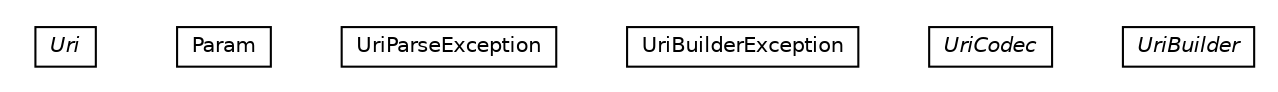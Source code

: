 #!/usr/local/bin/dot
#
# Class diagram 
# Generated by UMLGraph version R5_6-24-gf6e263 (http://www.umlgraph.org/)
#

digraph G {
	edge [fontname="Helvetica",fontsize=10,labelfontname="Helvetica",labelfontsize=10];
	node [fontname="Helvetica",fontsize=10,shape=plaintext];
	nodesep=0.25;
	ranksep=0.5;
	// io.reinert.requestor.core.uri.Uri
	c2876 [label=<<table title="io.reinert.requestor.core.uri.Uri" border="0" cellborder="1" cellspacing="0" cellpadding="2" port="p" href="./Uri.html">
		<tr><td><table border="0" cellspacing="0" cellpadding="1">
<tr><td align="center" balign="center"><font face="Helvetica-Oblique"> Uri </font></td></tr>
		</table></td></tr>
		</table>>, URL="./Uri.html", fontname="Helvetica", fontcolor="black", fontsize=10.0];
	// io.reinert.requestor.core.uri.Uri.Param
	c2877 [label=<<table title="io.reinert.requestor.core.uri.Uri.Param" border="0" cellborder="1" cellspacing="0" cellpadding="2" port="p" href="./Uri.Param.html">
		<tr><td><table border="0" cellspacing="0" cellpadding="1">
<tr><td align="center" balign="center"> Param </td></tr>
		</table></td></tr>
		</table>>, URL="./Uri.Param.html", fontname="Helvetica", fontcolor="black", fontsize=10.0];
	// io.reinert.requestor.core.uri.UriParseException
	c2878 [label=<<table title="io.reinert.requestor.core.uri.UriParseException" border="0" cellborder="1" cellspacing="0" cellpadding="2" port="p" href="./UriParseException.html">
		<tr><td><table border="0" cellspacing="0" cellpadding="1">
<tr><td align="center" balign="center"> UriParseException </td></tr>
		</table></td></tr>
		</table>>, URL="./UriParseException.html", fontname="Helvetica", fontcolor="black", fontsize=10.0];
	// io.reinert.requestor.core.uri.UriBuilderException
	c2879 [label=<<table title="io.reinert.requestor.core.uri.UriBuilderException" border="0" cellborder="1" cellspacing="0" cellpadding="2" port="p" href="./UriBuilderException.html">
		<tr><td><table border="0" cellspacing="0" cellpadding="1">
<tr><td align="center" balign="center"> UriBuilderException </td></tr>
		</table></td></tr>
		</table>>, URL="./UriBuilderException.html", fontname="Helvetica", fontcolor="black", fontsize=10.0];
	// io.reinert.requestor.core.uri.UriCodec
	c2880 [label=<<table title="io.reinert.requestor.core.uri.UriCodec" border="0" cellborder="1" cellspacing="0" cellpadding="2" port="p" href="./UriCodec.html">
		<tr><td><table border="0" cellspacing="0" cellpadding="1">
<tr><td align="center" balign="center"><font face="Helvetica-Oblique"> UriCodec </font></td></tr>
		</table></td></tr>
		</table>>, URL="./UriCodec.html", fontname="Helvetica", fontcolor="black", fontsize=10.0];
	// io.reinert.requestor.core.uri.UriBuilder
	c2881 [label=<<table title="io.reinert.requestor.core.uri.UriBuilder" border="0" cellborder="1" cellspacing="0" cellpadding="2" port="p" href="./UriBuilder.html">
		<tr><td><table border="0" cellspacing="0" cellpadding="1">
<tr><td align="center" balign="center"><font face="Helvetica-Oblique"> UriBuilder </font></td></tr>
		</table></td></tr>
		</table>>, URL="./UriBuilder.html", fontname="Helvetica", fontcolor="black", fontsize=10.0];
}

